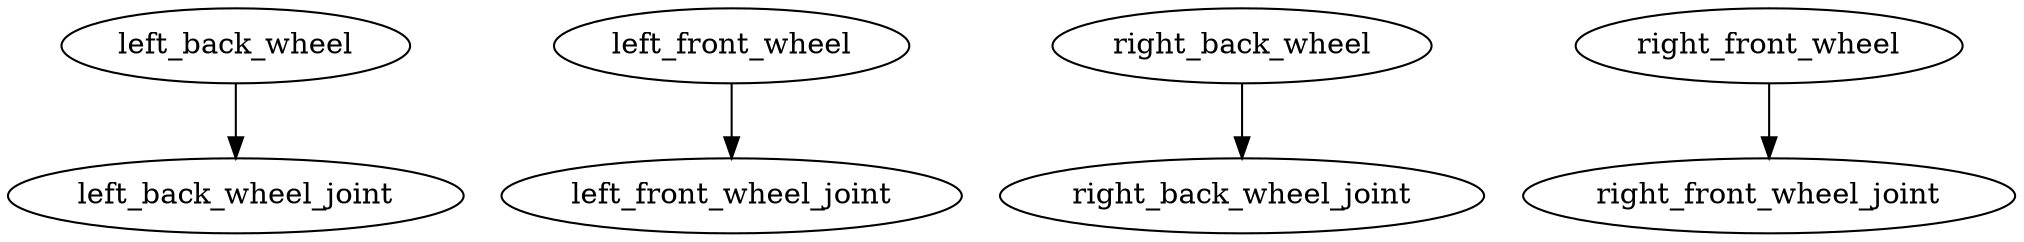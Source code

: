 digraph KDL_Tree {
  "left_back_wheel" -> "left_back_wheel_joint";
  "left_front_wheel" -> "left_front_wheel_joint";
  "right_back_wheel" -> "right_back_wheel_joint";
  "right_front_wheel" -> "right_front_wheel_joint";
}
